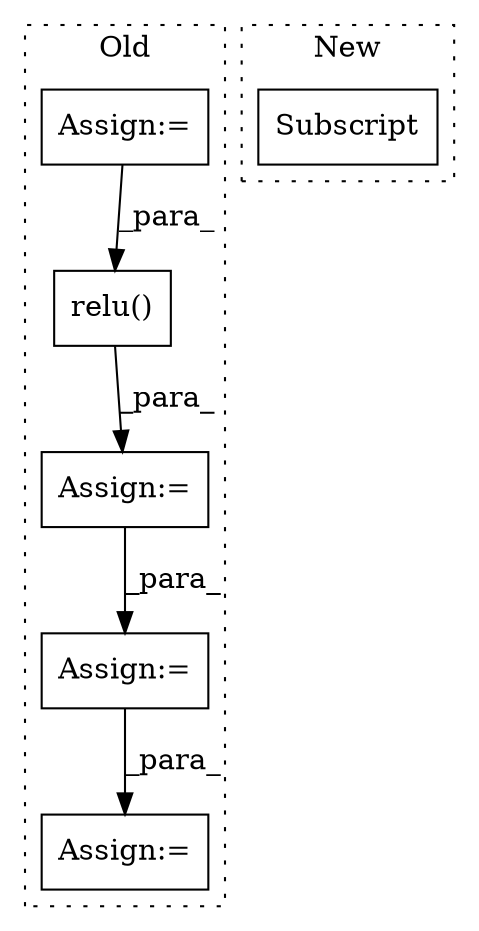 digraph G {
subgraph cluster0 {
1 [label="relu()" a="75" s="7554,7565" l="7,1" shape="box"];
3 [label="Assign:=" a="68" s="7551" l="3" shape="box"];
4 [label="Assign:=" a="68" s="7580" l="3" shape="box"];
5 [label="Assign:=" a="68" s="7691" l="12" shape="box"];
6 [label="Assign:=" a="68" s="7485" l="3" shape="box"];
label = "Old";
style="dotted";
}
subgraph cluster1 {
2 [label="Subscript" a="63" s="8520,0" l="14,0" shape="box"];
label = "New";
style="dotted";
}
1 -> 3 [label="_para_"];
3 -> 4 [label="_para_"];
4 -> 5 [label="_para_"];
6 -> 1 [label="_para_"];
}